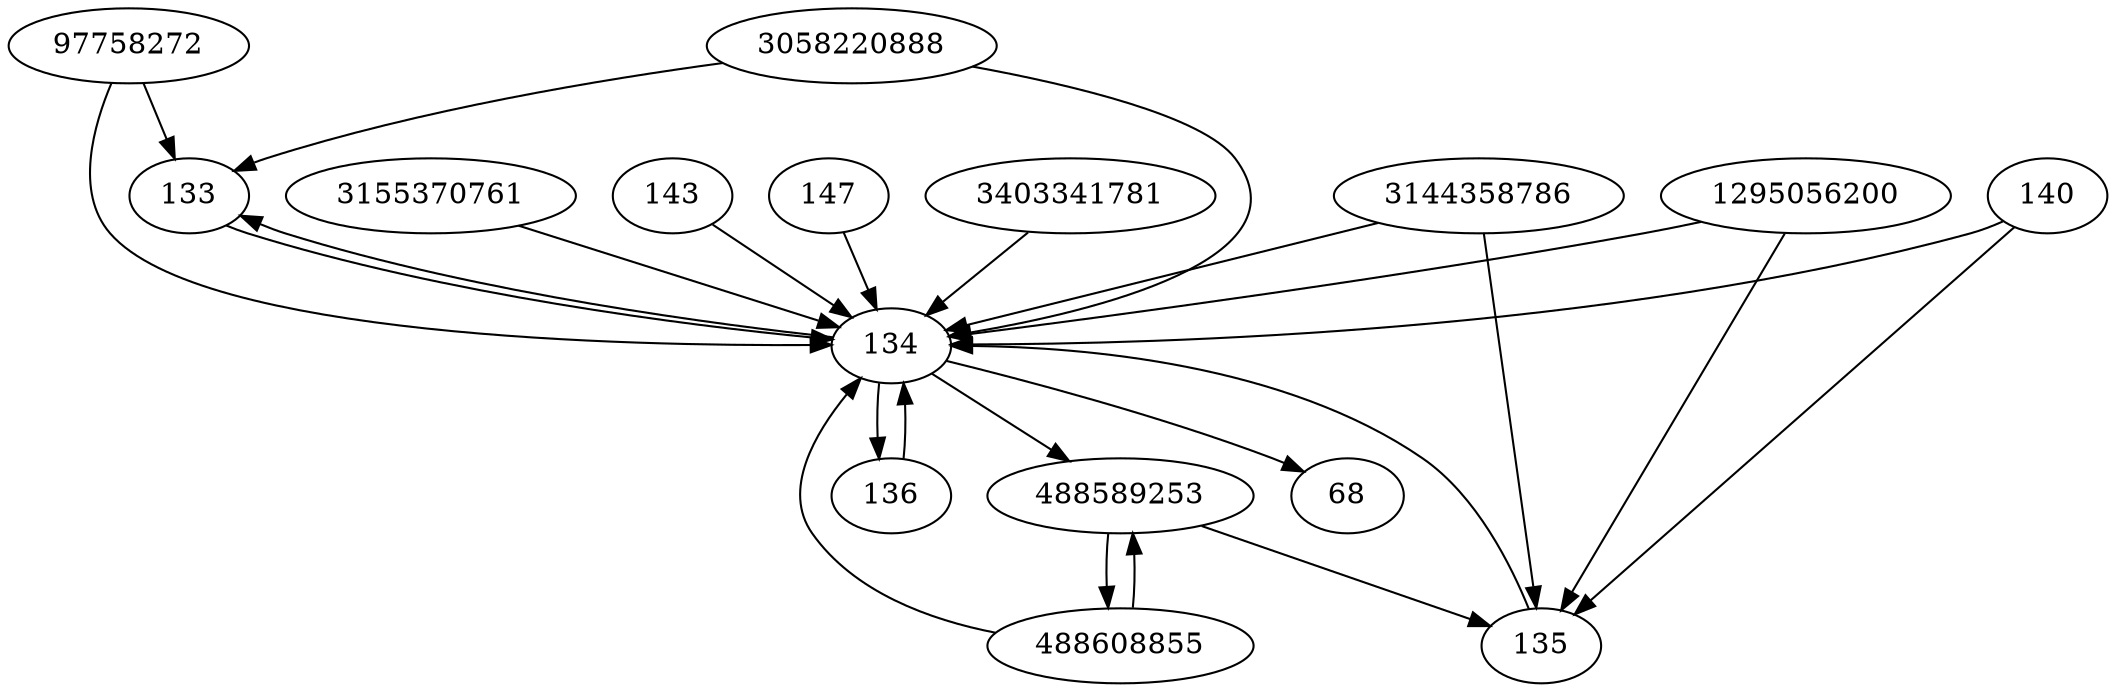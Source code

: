 strict digraph  {
97758272;
3144358786;
68;
488589253;
133;
135;
136;
1295056200;
3155370761;
134;
140;
143;
147;
3403341781;
488608855;
3058220888;
97758272 -> 133;
97758272 -> 134;
3144358786 -> 134;
3144358786 -> 135;
488589253 -> 135;
488589253 -> 488608855;
133 -> 134;
135 -> 134;
136 -> 134;
1295056200 -> 134;
1295056200 -> 135;
3155370761 -> 134;
134 -> 488589253;
134 -> 133;
134 -> 68;
134 -> 136;
140 -> 134;
140 -> 135;
143 -> 134;
147 -> 134;
3403341781 -> 134;
488608855 -> 488589253;
488608855 -> 134;
3058220888 -> 133;
3058220888 -> 134;
}
